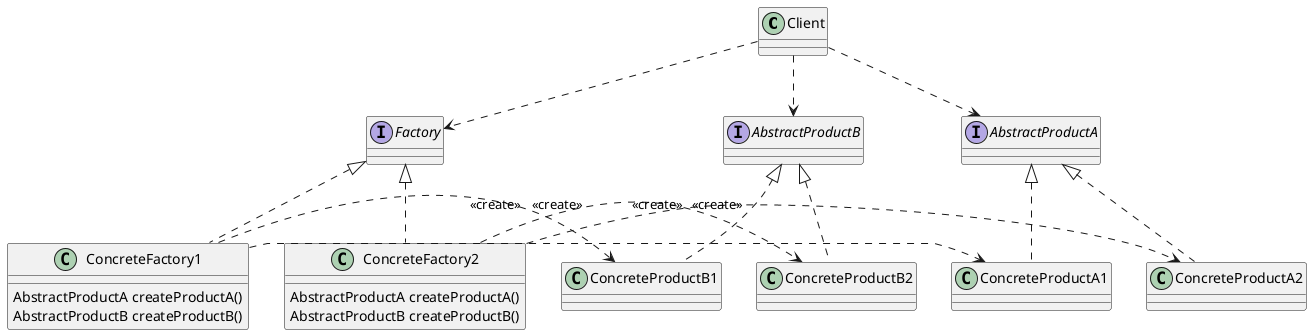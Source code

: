 @startuml
class Client
interface Factory
interface AbstractProductB
interface AbstractProductA
Client ..down> Factory
Client ..down>AbstractProductA
Client ..down>AbstractProductB

class ConcreteFactory1 {
AbstractProductA createProductA()
AbstractProductB createProductB()
}
ConcreteFactory1 ..up|>Factory
class ConcreteProductA1
ConcreteProductA1 ..up|>AbstractProductA
class ConcreteProductB1
ConcreteProductB1 ..up|>AbstractProductB
ConcreteFactory1 ..right> ConcreteProductA1 : <<create>>
ConcreteFactory1 ..right> ConcreteProductB1 : <<create>>

class ConcreteFactory2 {
AbstractProductA createProductA()
AbstractProductB createProductB()
}
ConcreteFactory2 ..up|>Factory
class ConcreteProductA2
ConcreteProductA2 ..up|>AbstractProductA
class ConcreteProductB2
ConcreteProductB2 ..up|>AbstractProductB

ConcreteFactory2 ..right> ConcreteProductA2 : <<create>>
ConcreteFactory2 ..right> ConcreteProductB2 : <<create>>


@enduml